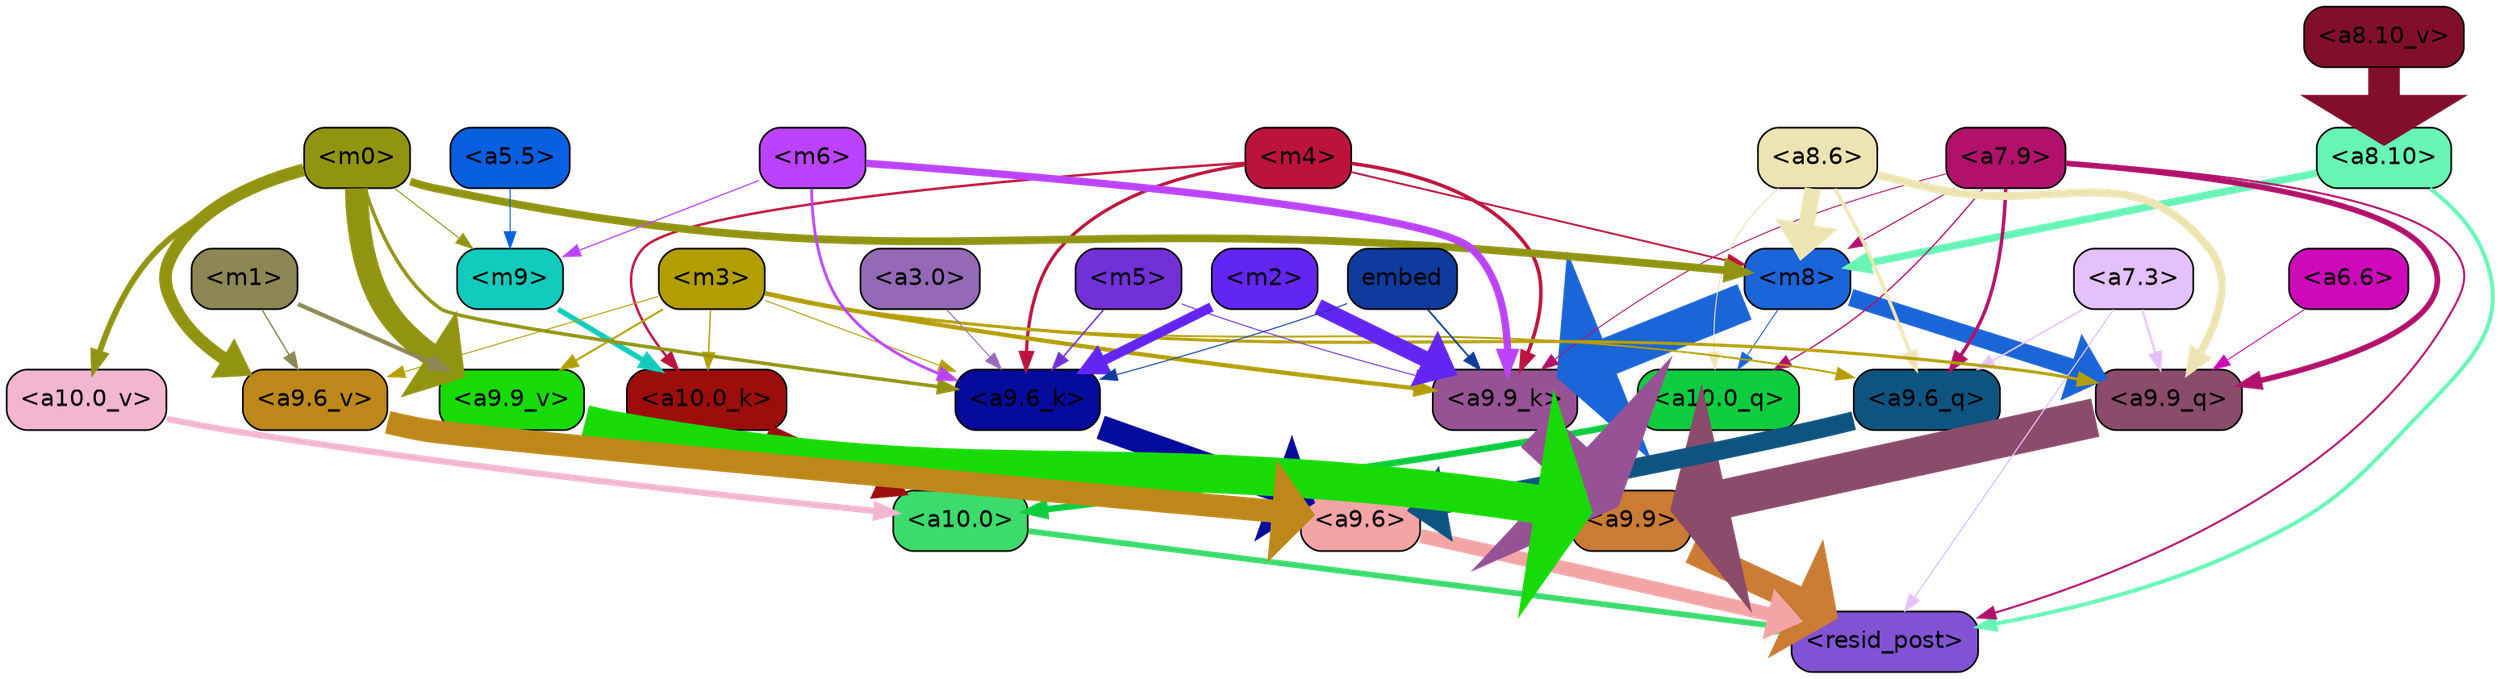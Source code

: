 strict digraph "" {
	graph [bgcolor=transparent,
		layout=dot,
		overlap=false,
		splines=true
	];
	"<a10.0>"	[color=black,
		fillcolor="#3bdb6c",
		fontname=Helvetica,
		shape=box,
		style="filled, rounded"];
	"<resid_post>"	[color=black,
		fillcolor="#8152d4",
		fontname=Helvetica,
		shape=box,
		style="filled, rounded"];
	"<a10.0>" -> "<resid_post>"	[color="#3bdb6c",
		penwidth=3.4253244400024414];
	"<a9.9>"	[color=black,
		fillcolor="#ca7b34",
		fontname=Helvetica,
		shape=box,
		style="filled, rounded"];
	"<a9.9>" -> "<resid_post>"	[color="#ca7b34",
		penwidth=16.05378818511963];
	"<a9.6>"	[color=black,
		fillcolor="#f3a4a5",
		fontname=Helvetica,
		shape=box,
		style="filled, rounded"];
	"<a9.6>" -> "<resid_post>"	[color="#f3a4a5",
		penwidth=8.33797836303711];
	"<a8.10>"	[color=black,
		fillcolor="#67f4b5",
		fontname=Helvetica,
		shape=box,
		style="filled, rounded"];
	"<a8.10>" -> "<resid_post>"	[color="#67f4b5",
		penwidth=2.3390636444091797];
	"<m8>"	[color=black,
		fillcolor="#1a65d7",
		fontname=Helvetica,
		shape=box,
		style="filled, rounded"];
	"<a8.10>" -> "<m8>"	[color="#67f4b5",
		penwidth=4.388927459716797];
	"<a7.9>"	[color=black,
		fillcolor="#b2116b",
		fontname=Helvetica,
		shape=box,
		style="filled, rounded"];
	"<a7.9>" -> "<resid_post>"	[color="#b2116b",
		penwidth=1.1926651000976562];
	"<a10.0_q>"	[color=black,
		fillcolor="#0dcd3f",
		fontname=Helvetica,
		shape=box,
		style="filled, rounded"];
	"<a7.9>" -> "<a10.0_q>"	[color="#b2116b",
		penwidth=0.7811813354492188];
	"<a7.9>" -> "<m8>"	[color="#b2116b",
		penwidth=0.6738662719726562];
	"<a9.9_q>"	[color=black,
		fillcolor="#8b4b6a",
		fontname=Helvetica,
		shape=box,
		style="filled, rounded"];
	"<a7.9>" -> "<a9.9_q>"	[color="#b2116b",
		penwidth=3.33896541595459];
	"<a9.6_q>"	[color=black,
		fillcolor="#0e5480",
		fontname=Helvetica,
		shape=box,
		style="filled, rounded"];
	"<a7.9>" -> "<a9.6_q>"	[color="#b2116b",
		penwidth=2.0531044006347656];
	"<a9.9_k>"	[color=black,
		fillcolor="#975295",
		fontname=Helvetica,
		shape=box,
		style="filled, rounded"];
	"<a7.9>" -> "<a9.9_k>"	[color="#b2116b",
		penwidth=0.6];
	"<a7.3>"	[color=black,
		fillcolor="#e3c1fd",
		fontname=Helvetica,
		shape=box,
		style="filled, rounded"];
	"<a7.3>" -> "<resid_post>"	[color="#e3c1fd",
		penwidth=0.7339706420898438];
	"<a7.3>" -> "<a9.9_q>"	[color="#e3c1fd",
		penwidth=1.3609809875488281];
	"<a7.3>" -> "<a9.6_q>"	[color="#e3c1fd",
		penwidth=0.9587650299072266];
	"<a10.0_q>" -> "<a10.0>"	[color="#0dcd3f",
		penwidth=3.861766815185547];
	"<a10.0_k>"	[color=black,
		fillcolor="#9c0d0b",
		fontname=Helvetica,
		shape=box,
		style="filled, rounded"];
	"<a10.0_k>" -> "<a10.0>"	[color="#9c0d0b",
		penwidth=6.691814422607422];
	"<a10.0_v>"	[color=black,
		fillcolor="#f2b6d0",
		fontname=Helvetica,
		shape=box,
		style="filled, rounded"];
	"<a10.0_v>" -> "<a10.0>"	[color="#f2b6d0",
		penwidth=3.703948974609375];
	"<m8>" -> "<a10.0_q>"	[color="#1a65d7",
		penwidth=0.6];
	"<m8>" -> "<a9.9_q>"	[color="#1a65d7",
		penwidth=10.407995223999023];
	"<m8>" -> "<a9.9_k>"	[color="#1a65d7",
		penwidth=22.67278480529785];
	"<a8.6>"	[color=black,
		fillcolor="#ede4b3",
		fontname=Helvetica,
		shape=box,
		style="filled, rounded"];
	"<a8.6>" -> "<a10.0_q>"	[color="#ede4b3",
		penwidth=0.6];
	"<a8.6>" -> "<m8>"	[color="#ede4b3",
		penwidth=9.616483688354492];
	"<a8.6>" -> "<a9.9_q>"	[color="#ede4b3",
		penwidth=4.681654930114746];
	"<a8.6>" -> "<a9.6_q>"	[color="#ede4b3",
		penwidth=2.0046749114990234];
	"<m9>"	[color=black,
		fillcolor="#11ccbc",
		fontname=Helvetica,
		shape=box,
		style="filled, rounded"];
	"<m9>" -> "<a10.0_k>"	[color="#11ccbc",
		penwidth=3.1536026000976562];
	"<m4>"	[color=black,
		fillcolor="#bb133c",
		fontname=Helvetica,
		shape=box,
		style="filled, rounded"];
	"<m4>" -> "<a10.0_k>"	[color="#bb133c",
		penwidth=1.4532089233398438];
	"<m4>" -> "<m8>"	[color="#bb133c",
		penwidth=1.1121444702148438];
	"<m4>" -> "<a9.9_k>"	[color="#bb133c",
		penwidth=2.1296005249023438];
	"<a9.6_k>"	[color=black,
		fillcolor="#050b9a",
		fontname=Helvetica,
		shape=box,
		style="filled, rounded"];
	"<m4>" -> "<a9.6_k>"	[color="#bb133c",
		penwidth=1.93524169921875];
	"<m3>"	[color=black,
		fillcolor="#b29e00",
		fontname=Helvetica,
		shape=box,
		style="filled, rounded"];
	"<m3>" -> "<a10.0_k>"	[color="#b29e00",
		penwidth=0.8012542724609375];
	"<m3>" -> "<a9.9_q>"	[color="#b29e00",
		penwidth=1.8098411560058594];
	"<m3>" -> "<a9.6_q>"	[color="#b29e00",
		penwidth=1.0731983184814453];
	"<m3>" -> "<a9.9_k>"	[color="#b29e00",
		penwidth=2.538074493408203];
	"<m3>" -> "<a9.6_k>"	[color="#b29e00",
		penwidth=0.6];
	"<a9.9_v>"	[color=black,
		fillcolor="#18da04",
		fontname=Helvetica,
		shape=box,
		style="filled, rounded"];
	"<m3>" -> "<a9.9_v>"	[color="#b29e00",
		penwidth=1.1908531188964844];
	"<a9.6_v>"	[color=black,
		fillcolor="#bd8819",
		fontname=Helvetica,
		shape=box,
		style="filled, rounded"];
	"<m3>" -> "<a9.6_v>"	[color="#b29e00",
		penwidth=0.6];
	"<m0>"	[color=black,
		fillcolor="#919411",
		fontname=Helvetica,
		shape=box,
		style="filled, rounded"];
	"<m0>" -> "<a10.0_v>"	[color="#919411",
		penwidth=3.520832061767578];
	"<m0>" -> "<m8>"	[color="#919411",
		penwidth=4.624839782714844];
	"<m0>" -> "<m9>"	[color="#919411",
		penwidth=0.6];
	"<m0>" -> "<a9.6_k>"	[color="#919411",
		penwidth=2.0742149353027344];
	"<m0>" -> "<a9.9_v>"	[color="#919411",
		penwidth=13.6649169921875];
	"<m0>" -> "<a9.6_v>"	[color="#919411",
		penwidth=7.575786590576172];
	"<m6>"	[color=black,
		fillcolor="#bc43fe",
		fontname=Helvetica,
		shape=box,
		style="filled, rounded"];
	"<m6>" -> "<m9>"	[color="#bc43fe",
		penwidth=0.7276992797851562];
	"<m6>" -> "<a9.9_k>"	[color="#bc43fe",
		penwidth=4.405937194824219];
	"<m6>" -> "<a9.6_k>"	[color="#bc43fe",
		penwidth=1.6540985107421875];
	"<a5.5>"	[color=black,
		fillcolor="#085fdf",
		fontname=Helvetica,
		shape=box,
		style="filled, rounded"];
	"<a5.5>" -> "<m9>"	[color="#085fdf",
		penwidth=0.6];
	"<a9.9_q>" -> "<a9.9>"	[color="#8b4b6a",
		penwidth=23.20368194580078];
	"<a9.6_q>" -> "<a9.6>"	[color="#0e5480",
		penwidth=11.181507110595703];
	"<a9.9_k>" -> "<a9.9>"	[color="#975295",
		penwidth=26.641464233398438];
	"<a9.6_k>" -> "<a9.6>"	[color="#050b9a",
		penwidth=14.532459259033203];
	"<a9.9_v>" -> "<a9.9>"	[color="#18da04",
		penwidth=23.02225112915039];
	"<a9.6_v>" -> "<a9.6>"	[color="#bd8819",
		penwidth=13.634431838989258];
	"<a6.6>"	[color=black,
		fillcolor="#ce09ba",
		fontname=Helvetica,
		shape=box,
		style="filled, rounded"];
	"<a6.6>" -> "<a9.9_q>"	[color="#ce09ba",
		penwidth=0.6];
	"<m5>"	[color=black,
		fillcolor="#7231d7",
		fontname=Helvetica,
		shape=box,
		style="filled, rounded"];
	"<m5>" -> "<a9.9_k>"	[color="#7231d7",
		penwidth=0.6];
	"<m5>" -> "<a9.6_k>"	[color="#7231d7",
		penwidth=0.9087238311767578];
	"<m2>"	[color=black,
		fillcolor="#6325f4",
		fontname=Helvetica,
		shape=box,
		style="filled, rounded"];
	"<m2>" -> "<a9.9_k>"	[color="#6325f4",
		penwidth=9.546476364135742];
	"<m2>" -> "<a9.6_k>"	[color="#6325f4",
		penwidth=5.765581130981445];
	embed	[color=black,
		fillcolor="#0f3b9e",
		fontname=Helvetica,
		shape=box,
		style="filled, rounded"];
	embed -> "<a9.9_k>"	[color="#0f3b9e",
		penwidth=1.044057846069336];
	embed -> "<a9.6_k>"	[color="#0f3b9e",
		penwidth=0.6];
	"<a3.0>"	[color=black,
		fillcolor="#9469b6",
		fontname=Helvetica,
		shape=box,
		style="filled, rounded"];
	"<a3.0>" -> "<a9.6_k>"	[color="#9469b6",
		penwidth=0.6];
	"<m1>"	[color=black,
		fillcolor="#8d8755",
		fontname=Helvetica,
		shape=box,
		style="filled, rounded"];
	"<m1>" -> "<a9.9_v>"	[color="#8d8755",
		penwidth=2.484710693359375];
	"<m1>" -> "<a9.6_v>"	[color="#8d8755",
		penwidth=0.8296928405761719];
	"<a8.10_v>"	[color=black,
		fillcolor="#810f2b",
		fontname=Helvetica,
		shape=box,
		style="filled, rounded"];
	"<a8.10_v>" -> "<a8.10>"	[color="#810f2b",
		penwidth=18.80433464050293];
}
